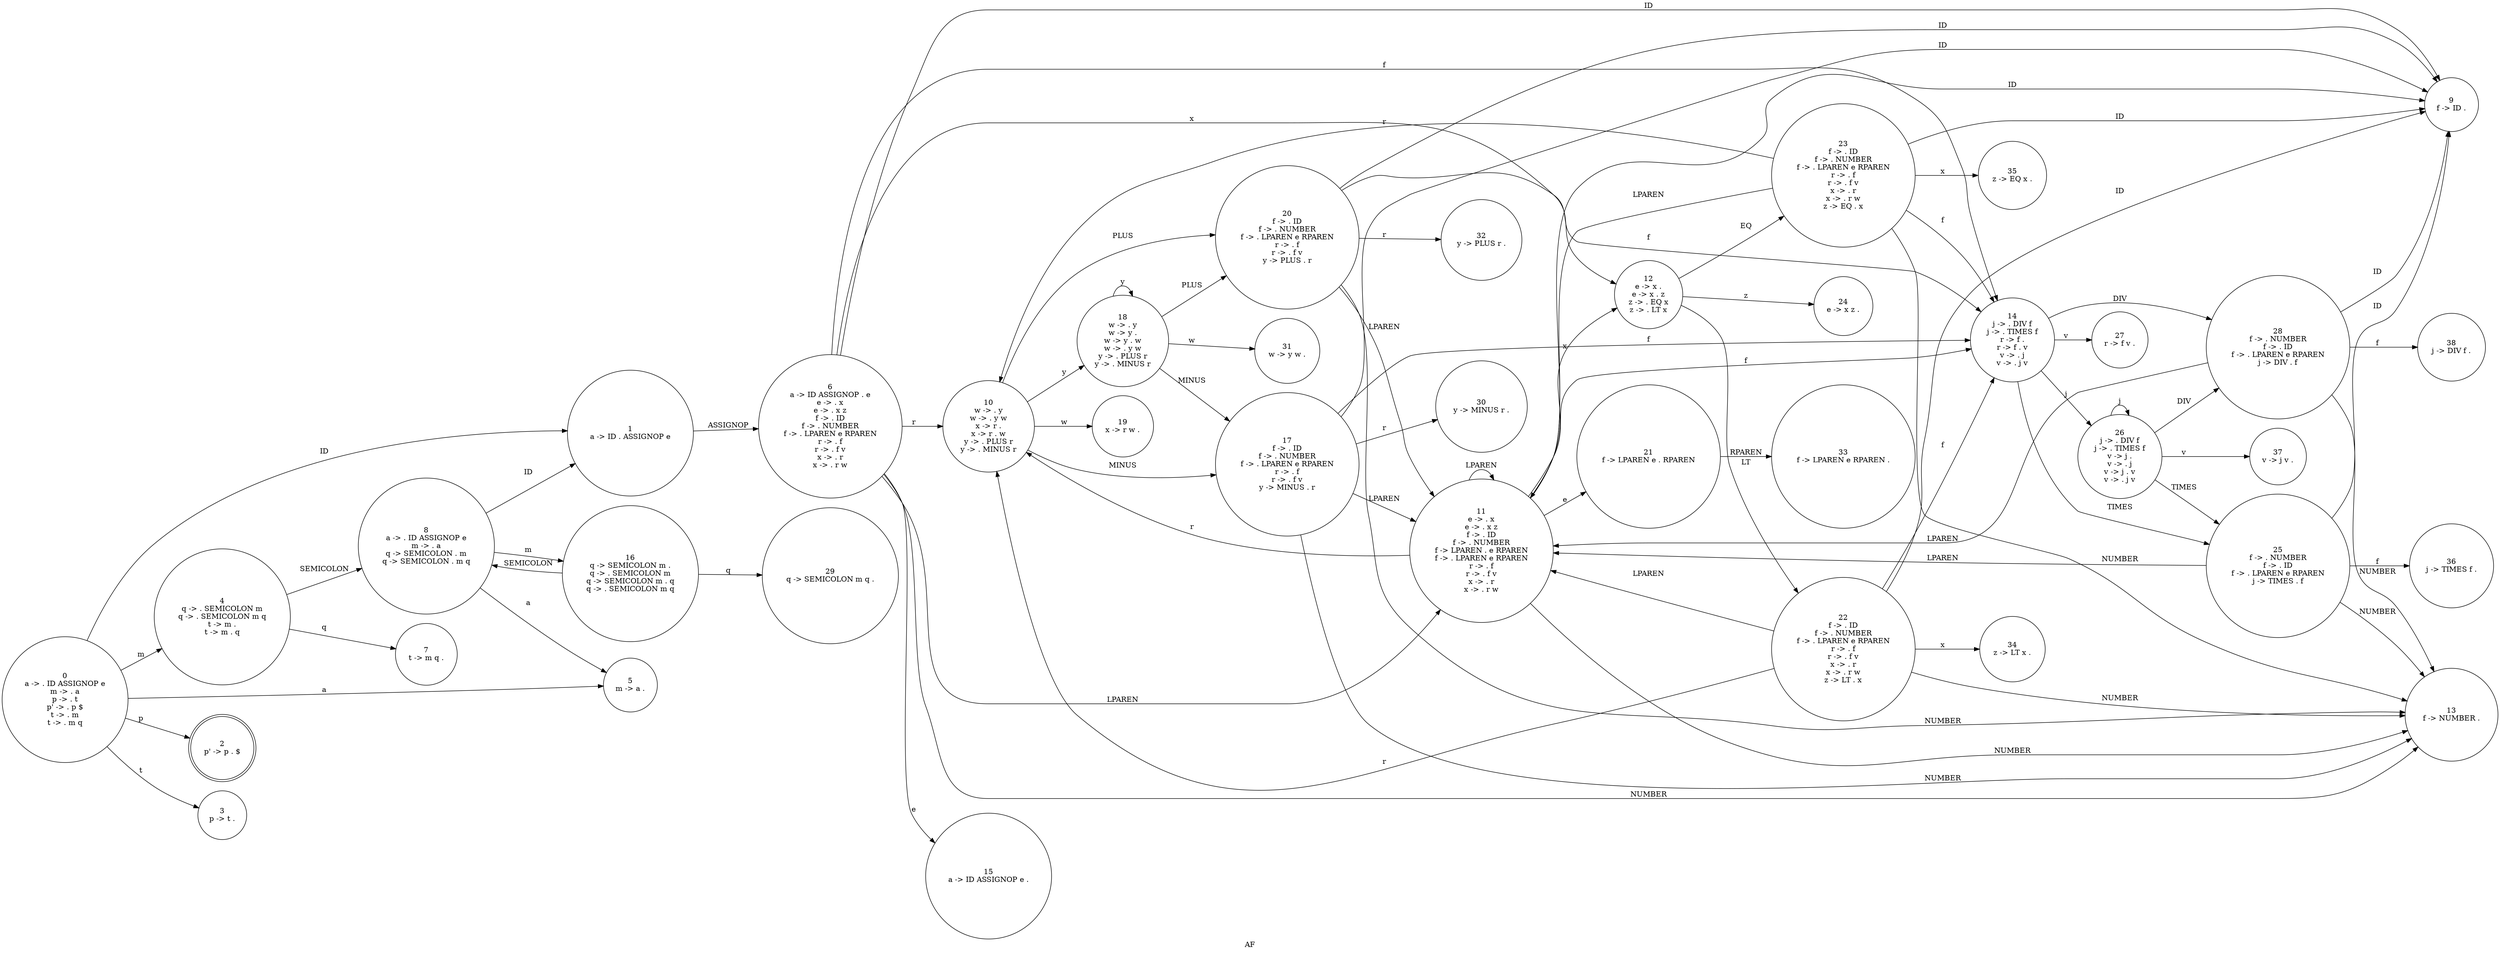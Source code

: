// LR0
digraph {
	rankdir=LR
	label=AF
	0 [label="0
a -> . ID ASSIGNOP e
m -> . a
p -> . t
p' -> . p $
t -> . m
t -> . m q" shape=circle]
	1 [label="1
a -> ID . ASSIGNOP e" shape=circle]
	6 [label="6
a -> ID ASSIGNOP . e
e -> . x
e -> . x z
f -> . ID
f -> . NUMBER
f -> . LPAREN e RPAREN
r -> . f
r -> . f v
x -> . r
x -> . r w" shape=circle]
	9 [label="9
f -> ID ." shape=circle]
	6 -> 9 [label=ID]
	10 [label="10
w -> . y
w -> . y w
x -> r .
x -> r . w
y -> . PLUS r
y -> . MINUS r" shape=circle]
	17 [label="17
f -> . ID
f -> . NUMBER
f -> . LPAREN e RPAREN
r -> . f
r -> . f v
y -> MINUS . r" shape=circle]
	17 -> 9 [label=ID]
	30 [label="30
y -> MINUS r ." shape=circle]
	17 -> 30 [label=r]
	11 [label="11
e -> . x
e -> . x z
f -> . ID
f -> . NUMBER
f -> LPAREN . e RPAREN
f -> . LPAREN e RPAREN
r -> . f
r -> . f v
x -> . r
x -> . r w" shape=circle]
	11 -> 9 [label=ID]
	11 -> 10 [label=r]
	11 -> 11 [label=LPAREN]
	12 [label="12
e -> x .
e -> x . z
z -> . EQ x
z -> . LT x" shape=circle]
	22 [label="22
f -> . ID
f -> . NUMBER
f -> . LPAREN e RPAREN
r -> . f
r -> . f v
x -> . r
x -> . r w
z -> LT . x" shape=circle]
	22 -> 9 [label=ID]
	22 -> 10 [label=r]
	22 -> 11 [label=LPAREN]
	34 [label="34
z -> LT x ." shape=circle]
	22 -> 34 [label=x]
	13 [label="13
f -> NUMBER ." shape=circle]
	22 -> 13 [label=NUMBER]
	14 [label="14
j -> . DIV f
j -> . TIMES f
r -> f .
r -> f . v
v -> . j
v -> . j v" shape=circle]
	25 [label="25
f -> . NUMBER
f -> . ID
f -> . LPAREN e RPAREN
j -> TIMES . f" shape=circle]
	25 -> 9 [label=ID]
	25 -> 11 [label=LPAREN]
	25 -> 13 [label=NUMBER]
	36 [label="36
j -> TIMES f ." shape=circle]
	25 -> 36 [label=f]
	14 -> 25 [label=TIMES]
	26 [label="26
j -> . DIV f
j -> . TIMES f
v -> j .
v -> . j
v -> j . v
v -> . j v" shape=circle]
	26 -> 25 [label=TIMES]
	26 -> 26 [label=j]
	37 [label="37
v -> j v ." shape=circle]
	26 -> 37 [label=v]
	28 [label="28
f -> . NUMBER
f -> . ID
f -> . LPAREN e RPAREN
j -> DIV . f" shape=circle]
	28 -> 9 [label=ID]
	28 -> 11 [label=LPAREN]
	28 -> 13 [label=NUMBER]
	38 [label="38
j -> DIV f ." shape=circle]
	28 -> 38 [label=f]
	26 -> 28 [label=DIV]
	14 -> 26 [label=j]
	27 [label="27
r -> f v ." shape=circle]
	14 -> 27 [label=v]
	14 -> 28 [label=DIV]
	22 -> 14 [label=f]
	12 -> 22 [label=LT]
	23 [label="23
f -> . ID
f -> . NUMBER
f -> . LPAREN e RPAREN
r -> . f
r -> . f v
x -> . r
x -> . r w
z -> EQ . x" shape=circle]
	23 -> 9 [label=ID]
	23 -> 10 [label=r]
	23 -> 11 [label=LPAREN]
	35 [label="35
z -> EQ x ." shape=circle]
	23 -> 35 [label=x]
	23 -> 13 [label=NUMBER]
	23 -> 14 [label=f]
	12 -> 23 [label=EQ]
	24 [label="24
e -> x z ." shape=circle]
	12 -> 24 [label=z]
	11 -> 12 [label=x]
	11 -> 13 [label=NUMBER]
	11 -> 14 [label=f]
	21 [label="21
f -> LPAREN e . RPAREN" shape=circle]
	33 [label="33
f -> LPAREN e RPAREN ." shape=circle]
	21 -> 33 [label=RPAREN]
	11 -> 21 [label=e]
	17 -> 11 [label=LPAREN]
	17 -> 13 [label=NUMBER]
	17 -> 14 [label=f]
	10 -> 17 [label=MINUS]
	18 [label="18
w -> . y
w -> y .
w -> y . w
w -> . y w
y -> . PLUS r
y -> . MINUS r" shape=circle]
	18 -> 17 [label=MINUS]
	18 -> 18 [label=y]
	31 [label="31
w -> y w ." shape=circle]
	18 -> 31 [label=w]
	20 [label="20
f -> . ID
f -> . NUMBER
f -> . LPAREN e RPAREN
r -> . f
r -> . f v
y -> PLUS . r" shape=circle]
	20 -> 9 [label=ID]
	32 [label="32
y -> PLUS r ." shape=circle]
	20 -> 32 [label=r]
	20 -> 11 [label=LPAREN]
	20 -> 13 [label=NUMBER]
	20 -> 14 [label=f]
	18 -> 20 [label=PLUS]
	10 -> 18 [label=y]
	19 [label="19
x -> r w ." shape=circle]
	10 -> 19 [label=w]
	10 -> 20 [label=PLUS]
	6 -> 10 [label=r]
	6 -> 11 [label=LPAREN]
	6 -> 12 [label=x]
	6 -> 13 [label=NUMBER]
	6 -> 14 [label=f]
	15 [label="15
a -> ID ASSIGNOP e ." shape=circle]
	6 -> 15 [label=e]
	1 -> 6 [label=ASSIGNOP]
	0 -> 1 [label=ID]
	2 [label="2
p' -> p . $" shape=doublecircle]
	0 -> 2 [label=p]
	3 [label="3
p -> t ." shape=circle]
	0 -> 3 [label=t]
	4 [label="4
q -> . SEMICOLON m
q -> . SEMICOLON m q
t -> m .
t -> m . q" shape=circle]
	7 [label="7
t -> m q ." shape=circle]
	4 -> 7 [label=q]
	8 [label="8
a -> . ID ASSIGNOP e
m -> . a
q -> SEMICOLON . m
q -> SEMICOLON . m q" shape=circle]
	8 -> 1 [label=ID]
	16 [label="16
q -> SEMICOLON m .
q -> . SEMICOLON m
q -> SEMICOLON m . q
q -> . SEMICOLON m q" shape=circle]
	29 [label="29
q -> SEMICOLON m q ." shape=circle]
	16 -> 29 [label=q]
	16 -> 8 [label=SEMICOLON]
	8 -> 16 [label=m]
	5 [label="5
m -> a ." shape=circle]
	8 -> 5 [label=a]
	4 -> 8 [label=SEMICOLON]
	0 -> 4 [label=m]
	0 -> 5 [label=a]
}
